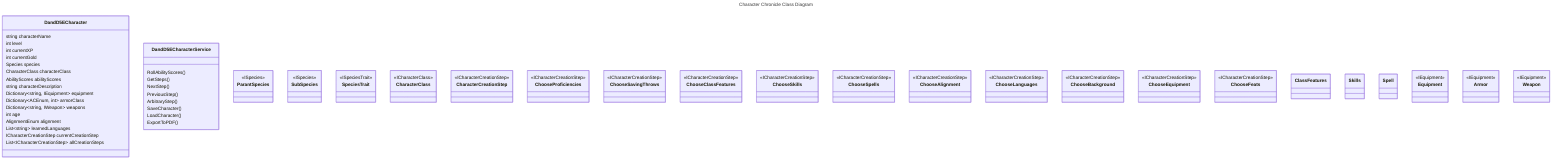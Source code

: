 ---
title: Character Chronicle Class Diagram
---
classDiagram
    direction TD
    class DandD5ECharacter{
        string characterName 
        int level
        int currentXP
        int currentGold
        Species species
        CharacterClass characterClass
        AbilityScores abilityScores
        string characterDescription
        Dictionary~string, IEquipment~ equipment
        Dictionary~ACEnum, int~ armorClass 
        Dictionary~string, IWeapon~ weapons
        int age
        AlignmentEnum alignment
        List~string~ learnedLanguages
        ICharacterCreationStep currentCreationStep
        List~ICharacterCreationStep~ allCreationSteps    
    }    

    class DandD5ECharacterService{
        RollAbilityScores()
        GetSteps()
        NextStep()
        PreviousStep()
        ArbitraryStep()
        SaveCharacter()
        LoadCharacter()
        ExportToPDF()
    }
    
    class ParantSpecies{
        <<ISpecies>>
    }
    
    class SubSpecies{
        <<ISpecies>>
    }
    
    class SpeciesTrait{
        <<ISpeciesTrait>>
    }

    class CharacterClass{
        <<ICharacterClass>>
    }

    class CharacterCreationStep{
        <<ICharacterCreationStep>>
    }

    class ChooseProficiencies{
        <<ICharacterCreationStep>>
    }

    class ChooseSavingThrows{
        <<ICharacterCreationStep>>
    }

    class ChooseClassFeatures{
        <<ICharacterCreationStep>>
    }

    class ChooseSkills{
        <<ICharacterCreationStep>>
    }

    class ChooseSpells{
        <<ICharacterCreationStep>>
    }

    class ChooseAlignment{
        <<ICharacterCreationStep>>
    }

    class ChooseLanguages{
        <<ICharacterCreationStep>>
    }

    class ChooseBackground{
        <<ICharacterCreationStep>>
    }

    class ChooseEquipment{
        <<ICharacterCreationStep>>
    }

    class ChooseFeats{
        <<ICharacterCreationStep>>
    }

    class ClassFeatures

    class Skills

    class Spell

    class Equipment{
        <<IEquipment>>
    }

    class Armor{
        <<IEquipment>>
        <<IArmor>>
    }

    class Weapon{
        <<IEquipment>>
        <<IWeapon>>
    }